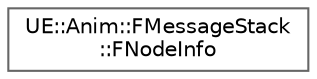 digraph "Graphical Class Hierarchy"
{
 // INTERACTIVE_SVG=YES
 // LATEX_PDF_SIZE
  bgcolor="transparent";
  edge [fontname=Helvetica,fontsize=10,labelfontname=Helvetica,labelfontsize=10];
  node [fontname=Helvetica,fontsize=10,shape=box,height=0.2,width=0.4];
  rankdir="LR";
  Node0 [id="Node000000",label="UE::Anim::FMessageStack\l::FNodeInfo",height=0.2,width=0.4,color="grey40", fillcolor="white", style="filled",URL="$d5/de0/structUE_1_1Anim_1_1FMessageStack_1_1FNodeInfo.html",tooltip=" "];
}
